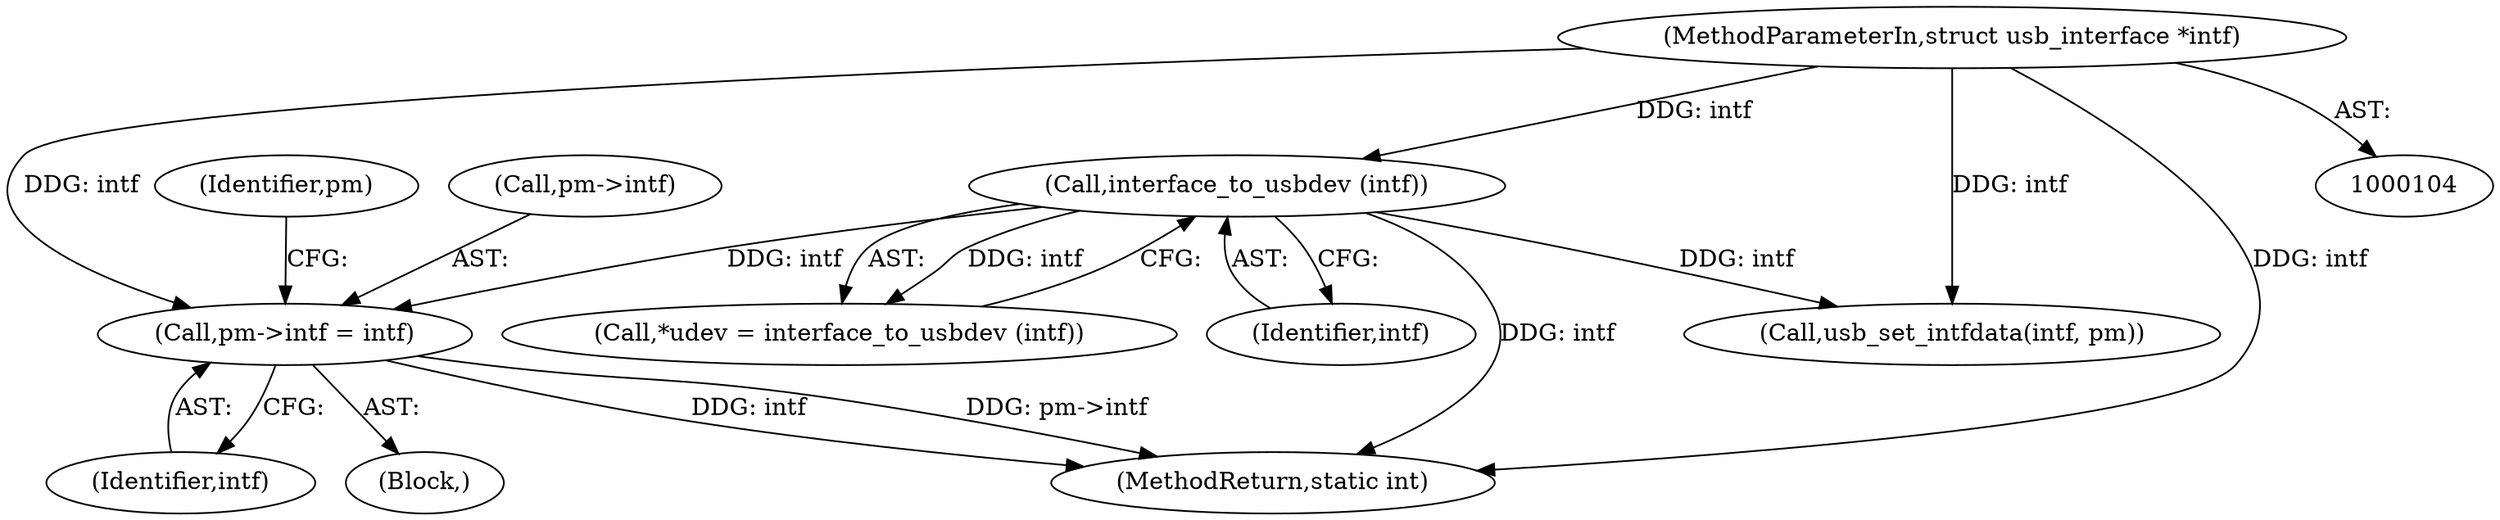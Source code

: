 digraph "0_linux_9c6ba456711687b794dcf285856fc14e2c76074f@pointer" {
"1000227" [label="(Call,pm->intf = intf)"];
"1000111" [label="(Call,interface_to_usbdev (intf))"];
"1000105" [label="(MethodParameterIn,struct usb_interface *intf)"];
"1000107" [label="(Block,)"];
"1000234" [label="(Identifier,pm)"];
"1000456" [label="(Call,usb_set_intfdata(intf, pm))"];
"1000228" [label="(Call,pm->intf)"];
"1000487" [label="(MethodReturn,static int)"];
"1000105" [label="(MethodParameterIn,struct usb_interface *intf)"];
"1000109" [label="(Call,*udev = interface_to_usbdev (intf))"];
"1000111" [label="(Call,interface_to_usbdev (intf))"];
"1000231" [label="(Identifier,intf)"];
"1000227" [label="(Call,pm->intf = intf)"];
"1000112" [label="(Identifier,intf)"];
"1000227" -> "1000107"  [label="AST: "];
"1000227" -> "1000231"  [label="CFG: "];
"1000228" -> "1000227"  [label="AST: "];
"1000231" -> "1000227"  [label="AST: "];
"1000234" -> "1000227"  [label="CFG: "];
"1000227" -> "1000487"  [label="DDG: pm->intf"];
"1000227" -> "1000487"  [label="DDG: intf"];
"1000111" -> "1000227"  [label="DDG: intf"];
"1000105" -> "1000227"  [label="DDG: intf"];
"1000111" -> "1000109"  [label="AST: "];
"1000111" -> "1000112"  [label="CFG: "];
"1000112" -> "1000111"  [label="AST: "];
"1000109" -> "1000111"  [label="CFG: "];
"1000111" -> "1000487"  [label="DDG: intf"];
"1000111" -> "1000109"  [label="DDG: intf"];
"1000105" -> "1000111"  [label="DDG: intf"];
"1000111" -> "1000456"  [label="DDG: intf"];
"1000105" -> "1000104"  [label="AST: "];
"1000105" -> "1000487"  [label="DDG: intf"];
"1000105" -> "1000456"  [label="DDG: intf"];
}
